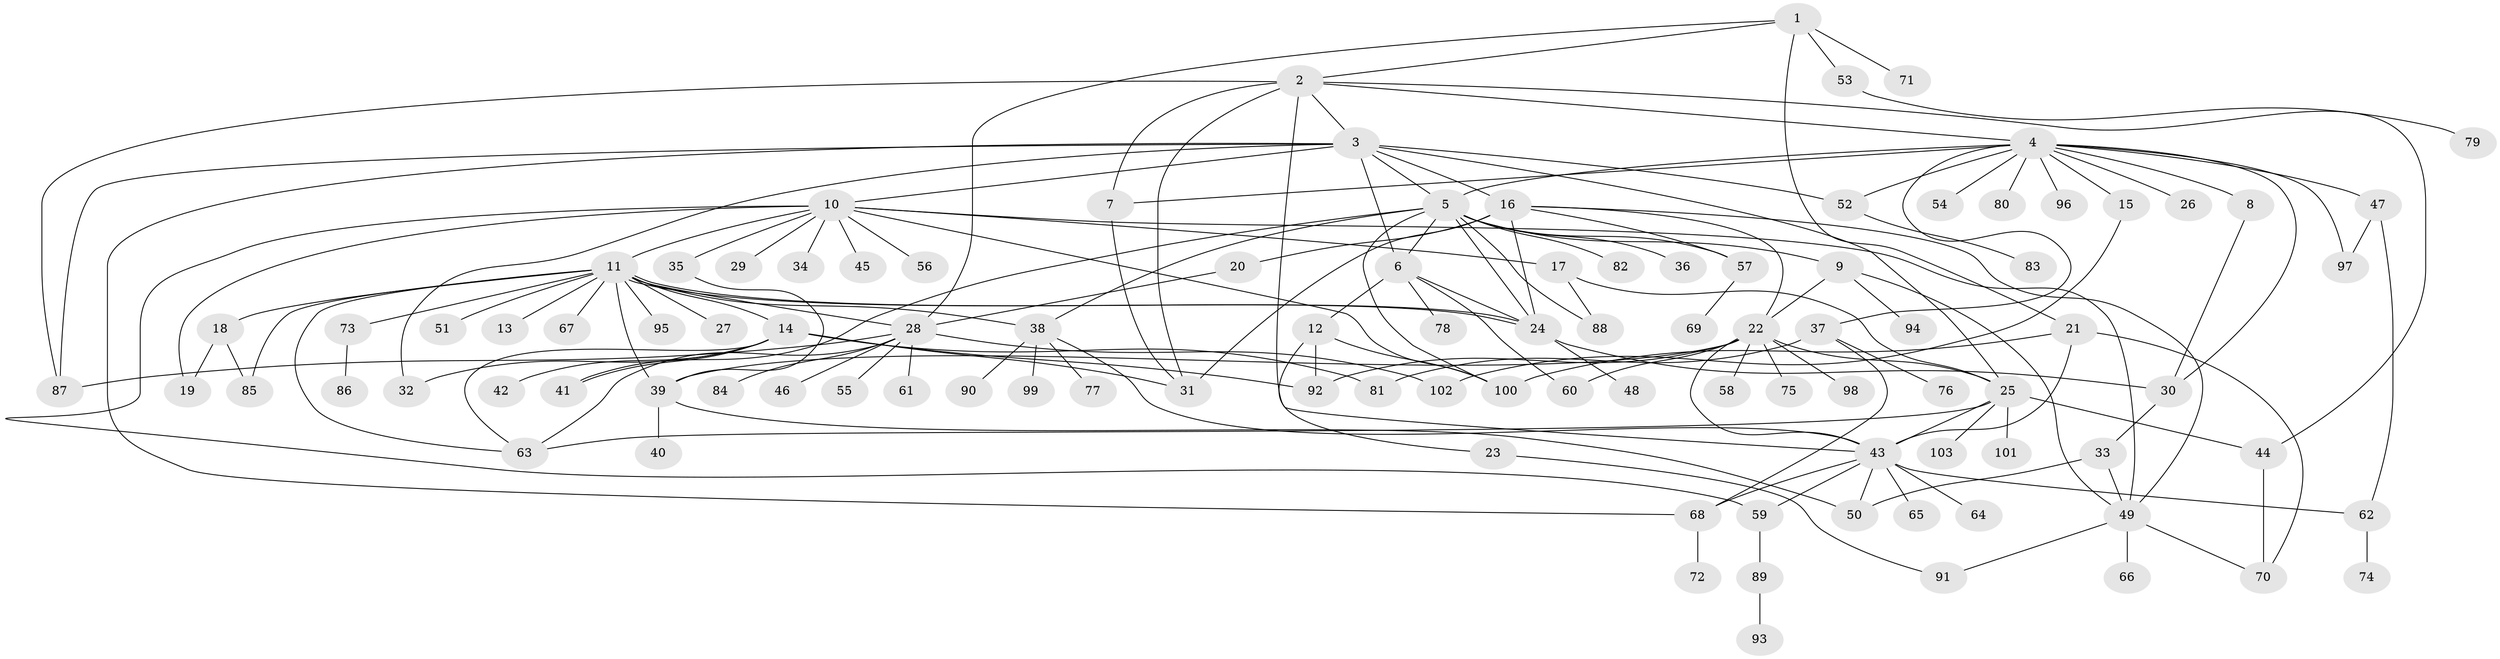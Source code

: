 // Generated by graph-tools (version 1.1) at 2025/48/03/09/25 04:48:24]
// undirected, 103 vertices, 160 edges
graph export_dot {
graph [start="1"]
  node [color=gray90,style=filled];
  1;
  2;
  3;
  4;
  5;
  6;
  7;
  8;
  9;
  10;
  11;
  12;
  13;
  14;
  15;
  16;
  17;
  18;
  19;
  20;
  21;
  22;
  23;
  24;
  25;
  26;
  27;
  28;
  29;
  30;
  31;
  32;
  33;
  34;
  35;
  36;
  37;
  38;
  39;
  40;
  41;
  42;
  43;
  44;
  45;
  46;
  47;
  48;
  49;
  50;
  51;
  52;
  53;
  54;
  55;
  56;
  57;
  58;
  59;
  60;
  61;
  62;
  63;
  64;
  65;
  66;
  67;
  68;
  69;
  70;
  71;
  72;
  73;
  74;
  75;
  76;
  77;
  78;
  79;
  80;
  81;
  82;
  83;
  84;
  85;
  86;
  87;
  88;
  89;
  90;
  91;
  92;
  93;
  94;
  95;
  96;
  97;
  98;
  99;
  100;
  101;
  102;
  103;
  1 -- 2;
  1 -- 21;
  1 -- 28;
  1 -- 53;
  1 -- 71;
  2 -- 3;
  2 -- 4;
  2 -- 7;
  2 -- 31;
  2 -- 43;
  2 -- 44;
  2 -- 87;
  3 -- 5;
  3 -- 6;
  3 -- 10;
  3 -- 16;
  3 -- 25;
  3 -- 32;
  3 -- 52;
  3 -- 68;
  3 -- 87;
  4 -- 5;
  4 -- 7;
  4 -- 8;
  4 -- 15;
  4 -- 26;
  4 -- 30;
  4 -- 37;
  4 -- 47;
  4 -- 52;
  4 -- 54;
  4 -- 80;
  4 -- 96;
  4 -- 97;
  5 -- 6;
  5 -- 9;
  5 -- 24;
  5 -- 36;
  5 -- 38;
  5 -- 41;
  5 -- 57;
  5 -- 82;
  5 -- 88;
  5 -- 100;
  6 -- 12;
  6 -- 24;
  6 -- 60;
  6 -- 78;
  7 -- 31;
  8 -- 30;
  9 -- 22;
  9 -- 49;
  9 -- 94;
  10 -- 11;
  10 -- 17;
  10 -- 19;
  10 -- 29;
  10 -- 34;
  10 -- 35;
  10 -- 45;
  10 -- 49;
  10 -- 56;
  10 -- 59;
  10 -- 100;
  11 -- 13;
  11 -- 14;
  11 -- 18;
  11 -- 24;
  11 -- 24;
  11 -- 27;
  11 -- 28;
  11 -- 38;
  11 -- 39;
  11 -- 51;
  11 -- 63;
  11 -- 67;
  11 -- 73;
  11 -- 85;
  11 -- 95;
  12 -- 23;
  12 -- 92;
  12 -- 100;
  14 -- 31;
  14 -- 32;
  14 -- 41;
  14 -- 42;
  14 -- 63;
  14 -- 81;
  14 -- 92;
  15 -- 102;
  16 -- 20;
  16 -- 22;
  16 -- 24;
  16 -- 31;
  16 -- 49;
  16 -- 57;
  17 -- 25;
  17 -- 88;
  18 -- 19;
  18 -- 85;
  20 -- 28;
  21 -- 43;
  21 -- 70;
  21 -- 100;
  22 -- 25;
  22 -- 39;
  22 -- 43;
  22 -- 58;
  22 -- 60;
  22 -- 75;
  22 -- 92;
  22 -- 98;
  23 -- 91;
  24 -- 30;
  24 -- 48;
  25 -- 43;
  25 -- 44;
  25 -- 63;
  25 -- 101;
  25 -- 103;
  28 -- 46;
  28 -- 55;
  28 -- 61;
  28 -- 63;
  28 -- 84;
  28 -- 87;
  28 -- 102;
  30 -- 33;
  33 -- 49;
  33 -- 50;
  35 -- 39;
  37 -- 68;
  37 -- 76;
  37 -- 81;
  38 -- 43;
  38 -- 77;
  38 -- 90;
  38 -- 99;
  39 -- 40;
  39 -- 50;
  43 -- 50;
  43 -- 59;
  43 -- 62;
  43 -- 64;
  43 -- 65;
  43 -- 68;
  44 -- 70;
  47 -- 62;
  47 -- 97;
  49 -- 66;
  49 -- 70;
  49 -- 91;
  52 -- 83;
  53 -- 79;
  57 -- 69;
  59 -- 89;
  62 -- 74;
  68 -- 72;
  73 -- 86;
  89 -- 93;
}
